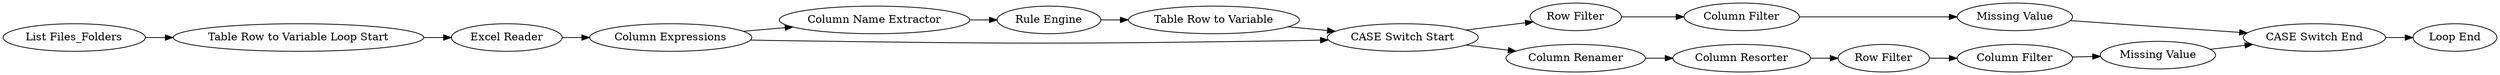 digraph {
	"6890268625700737491_112" [label="Row Filter"]
	"-6294068949185899966_174" [label="Rule Engine"]
	"-6740605673391974511_167" [label="List Files_Folders"]
	"8968788437950168002_124" [label="Row Filter"]
	"-6740605673391974511_179" [label="CASE Switch End"]
	"6890268625700737491_118" [label="Missing Value"]
	"8968788437950168002_122" [label="Column Renamer"]
	"8968788437950168002_126" [label="Missing Value"]
	"-6740605673391974511_169" [label="Table Row to Variable Loop Start"]
	"-6740605673391974511_182" [label="Column Expressions"]
	"-6294068949185899966_175" [label="Column Name Extractor"]
	"-6740605673391974511_180" [label="Loop End"]
	"-6294068949185899966_176" [label="Table Row to Variable"]
	"8968788437950168002_123" [label="Column Resorter"]
	"6890268625700737491_117" [label="Column Filter"]
	"-6740605673391974511_170" [label="Excel Reader"]
	"-6740605673391974511_177" [label="CASE Switch Start"]
	"8968788437950168002_125" [label="Column Filter"]
	"-6740605673391974511_182" -> "-6294068949185899966_175"
	"8968788437950168002_125" -> "8968788437950168002_126"
	"-6294068949185899966_174" -> "-6294068949185899966_176"
	"-6740605673391974511_169" -> "-6740605673391974511_170"
	"-6294068949185899966_175" -> "-6294068949185899966_174"
	"-6740605673391974511_170" -> "-6740605673391974511_182"
	"6890268625700737491_118" -> "-6740605673391974511_179"
	"-6740605673391974511_182" -> "-6740605673391974511_177"
	"8968788437950168002_122" -> "8968788437950168002_123"
	"-6740605673391974511_167" -> "-6740605673391974511_169"
	"-6294068949185899966_176" -> "-6740605673391974511_177"
	"8968788437950168002_126" -> "-6740605673391974511_179"
	"-6740605673391974511_177" -> "6890268625700737491_112"
	"-6740605673391974511_177" -> "8968788437950168002_122"
	"6890268625700737491_117" -> "6890268625700737491_118"
	"-6740605673391974511_179" -> "-6740605673391974511_180"
	"8968788437950168002_124" -> "8968788437950168002_125"
	"6890268625700737491_112" -> "6890268625700737491_117"
	"8968788437950168002_123" -> "8968788437950168002_124"
	rankdir=LR
}
